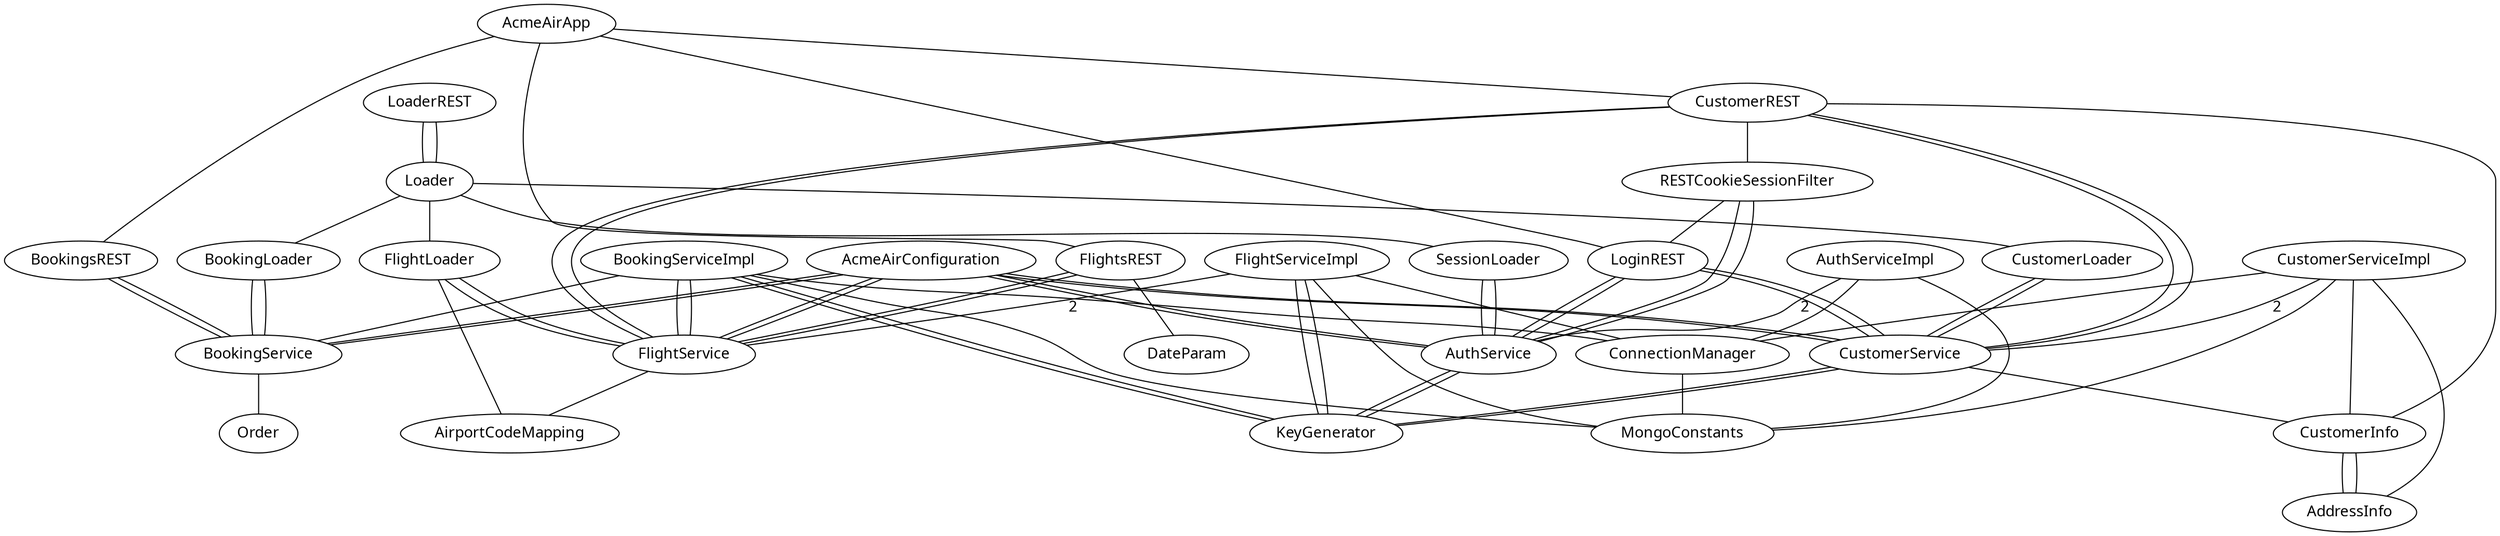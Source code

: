 graph class1 {
fontname="Microsoft YaHei";
	edge [fontname="Microsoft YaHei", len=3];
	node [fontname="Microsoft YaHei"];

	BookingsREST [label="BookingsREST"];
	BookingService [label="BookingService"];
	AcmeAirApp [label="AcmeAirApp"];
	CustomerService [label="CustomerService"];
	FlightService [label="FlightService"];
	Loader [label="Loader"];
	AirportCodeMapping [label="AirportCodeMapping"];
	RESTCookieSessionFilter [label="RESTCookieSessionFilter"];
	MongoConstants [label="MongoConstants"];
	FlightServiceImpl [label="FlightServiceImpl"];
	ConnectionManager [label="ConnectionManager"];
	AddressInfo [label="AddressInfo"];
	AuthServiceImpl [label="AuthServiceImpl"];
	CustomerServiceImpl [label="CustomerServiceImpl"];
	DateParam [label="DateParam"];
	LoaderREST [label="LoaderREST"];
	CustomerLoader [label="CustomerLoader"];
	KeyGenerator [label="KeyGenerator"];
	CustomerREST [label="CustomerREST"];
	LoginREST [label="LoginREST"];
	FlightLoader [label="FlightLoader"];
	SessionLoader [label="SessionLoader"];
	AcmeAirConfiguration [label="AcmeAirConfiguration"];
	BookingLoader [label="BookingLoader"];
	CustomerInfo [label="CustomerInfo"];
	FlightsREST [label="FlightsREST"];
	AuthService [label="AuthService"];
	BookingServiceImpl [label="BookingServiceImpl"];
	Order [label="Order"];

	LoginREST -- CustomerService;
	AcmeAirConfiguration -- CustomerService;
	Loader -- CustomerLoader;
	FlightLoader -- AirportCodeMapping;
	CustomerREST -- FlightService;
	CustomerREST -- CustomerService;
	FlightLoader -- FlightService;
	FlightsREST -- FlightService;
	CustomerLoader -- CustomerService;
	CustomerService -- KeyGenerator;
	AcmeAirConfiguration -- BookingService;
	CustomerServiceImpl -- MongoConstants;
	ConnectionManager -- MongoConstants;
	FlightServiceImpl -- KeyGenerator;
	AuthServiceImpl -- ConnectionManager;
	AcmeAirConfiguration -- FlightService;
	RESTCookieSessionFilter -- LoginREST;
	AuthServiceImpl -- AuthService [weight=2, label="2"];
	CustomerREST -- RESTCookieSessionFilter;
	CustomerREST -- CustomerInfo;
	CustomerServiceImpl -- CustomerService [weight=2, label="2"];
	BookingsREST -- BookingService;
	FlightService -- AirportCodeMapping;
	LoginREST -- AuthService;
	SessionLoader -- AuthService;
	BookingServiceImpl -- FlightService;
	CustomerServiceImpl -- AddressInfo;
	AcmeAirConfiguration -- AuthService;
	CustomerServiceImpl -- ConnectionManager;
	CustomerServiceImpl -- CustomerInfo;
	RESTCookieSessionFilter -- AuthService;
	BookingServiceImpl -- KeyGenerator;
	AcmeAirApp -- BookingsREST;
	AuthService -- KeyGenerator;
	LoaderREST -- Loader;
	CustomerInfo -- AddressInfo;
	Loader -- SessionLoader;
	AcmeAirApp -- FlightsREST;
	AcmeAirConfiguration -- CustomerService;
	AcmeAirConfiguration -- BookingService;
	CustomerService -- KeyGenerator;
	Loader -- FlightLoader;
	CustomerLoader -- CustomerService;
	FlightLoader -- FlightService;
	AuthServiceImpl -- MongoConstants;
	FlightsREST -- DateParam;
	RESTCookieSessionFilter -- AuthService;
	BookingServiceImpl -- FlightService;
	BookingLoader -- BookingService;
	CustomerREST -- CustomerService;
	FlightServiceImpl -- MongoConstants;
	FlightServiceImpl -- KeyGenerator;
	BookingServiceImpl -- BookingService;
	AcmeAirApp -- CustomerREST;
	AcmeAirApp -- LoginREST;
	FlightsREST -- FlightService;
	AcmeAirConfiguration -- FlightService;
	LoginREST -- CustomerService;
	LoaderREST -- Loader;
	AcmeAirConfiguration -- AuthService;
	SessionLoader -- AuthService;
	LoginREST -- AuthService;
	BookingServiceImpl -- MongoConstants;
	BookingLoader -- BookingService;
	FlightServiceImpl -- ConnectionManager;
	BookingServiceImpl -- ConnectionManager;
	BookingsREST -- BookingService;
	Loader -- BookingLoader;
	FlightServiceImpl -- FlightService [weight=2, label="2"];
	CustomerREST -- FlightService;
	CustomerInfo -- AddressInfo;
	CustomerService -- CustomerInfo;
	AuthService -- KeyGenerator;
	BookingServiceImpl -- KeyGenerator;
	BookingService -- Order;

}